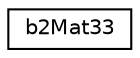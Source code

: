 digraph "Graphical Class Hierarchy"
{
 // LATEX_PDF_SIZE
  edge [fontname="Helvetica",fontsize="10",labelfontname="Helvetica",labelfontsize="10"];
  node [fontname="Helvetica",fontsize="10",shape=record];
  rankdir="LR";
  Node0 [label="b2Mat33",height=0.2,width=0.4,color="black", fillcolor="white", style="filled",URL="$structb2Mat33.html",tooltip="A 3-by-3 matrix. Stored in column-major order."];
}

